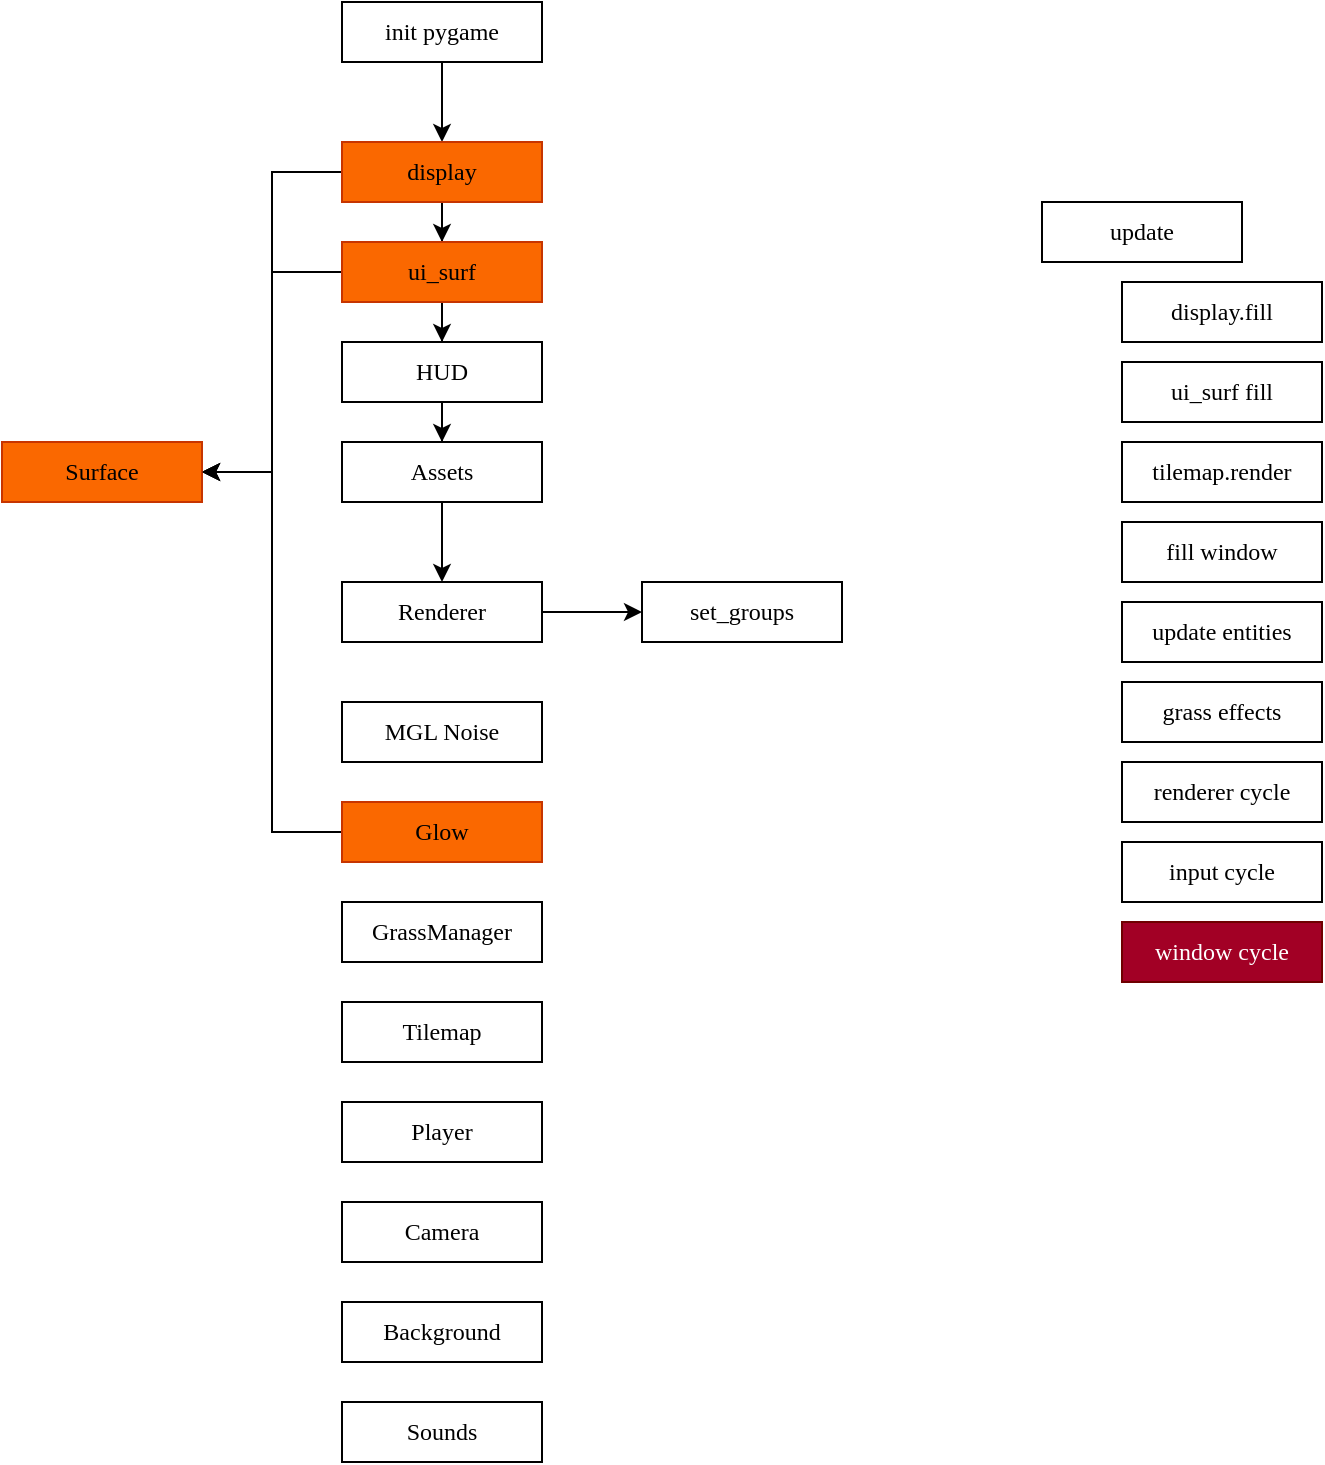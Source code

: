 <mxfile version="21.2.8" type="device" pages="2">
  <diagram name="Page-1" id="GCztQuDINwAtjKAL-rdM">
    <mxGraphModel dx="811" dy="480" grid="1" gridSize="10" guides="1" tooltips="1" connect="1" arrows="1" fold="1" page="0" pageScale="1" pageWidth="850" pageHeight="1100" math="0" shadow="0">
      <root>
        <mxCell id="0" />
        <mxCell id="1" parent="0" />
        <mxCell id="urHF64EmyCl7rwj6CaBh-18" style="edgeStyle=orthogonalEdgeStyle;rounded=0;orthogonalLoop=1;jettySize=auto;html=1;fontFamily=Montserrat;fontSource=https%3A%2F%2Ffonts.googleapis.com%2Fcss%3Ffamily%3DMontserrat;fontSize=12;fontColor=default;" edge="1" parent="1" source="urHF64EmyCl7rwj6CaBh-1" target="urHF64EmyCl7rwj6CaBh-10">
          <mxGeometry relative="1" as="geometry" />
        </mxCell>
        <mxCell id="urHF64EmyCl7rwj6CaBh-1" value="init pygame" style="rounded=0;whiteSpace=wrap;html=1;fontFamily=Montserrat;fontSource=https%3A%2F%2Ffonts.googleapis.com%2Fcss%3Ffamily%3DMontserrat;" vertex="1" parent="1">
          <mxGeometry x="250" y="300" width="100" height="30" as="geometry" />
        </mxCell>
        <mxCell id="urHF64EmyCl7rwj6CaBh-13" style="edgeStyle=elbowEdgeStyle;rounded=0;orthogonalLoop=1;jettySize=auto;html=1;fontFamily=Montserrat;fontSource=https%3A%2F%2Ffonts.googleapis.com%2Fcss%3Ffamily%3DMontserrat;fontSize=12;fontColor=default;" edge="1" parent="1" source="urHF64EmyCl7rwj6CaBh-10" target="urHF64EmyCl7rwj6CaBh-12">
          <mxGeometry relative="1" as="geometry" />
        </mxCell>
        <mxCell id="urHF64EmyCl7rwj6CaBh-20" style="edgeStyle=orthogonalEdgeStyle;rounded=0;orthogonalLoop=1;jettySize=auto;html=1;fontFamily=Montserrat;fontSource=https%3A%2F%2Ffonts.googleapis.com%2Fcss%3Ffamily%3DMontserrat;fontSize=12;fontColor=default;" edge="1" parent="1" source="urHF64EmyCl7rwj6CaBh-10" target="urHF64EmyCl7rwj6CaBh-11">
          <mxGeometry relative="1" as="geometry" />
        </mxCell>
        <mxCell id="urHF64EmyCl7rwj6CaBh-10" value="display" style="rounded=0;whiteSpace=wrap;html=1;fontFamily=Montserrat;fontSource=https%3A%2F%2Ffonts.googleapis.com%2Fcss%3Ffamily%3DMontserrat;fillColor=#fa6800;fontColor=#000000;strokeColor=#C73500;" vertex="1" parent="1">
          <mxGeometry x="250" y="370" width="100" height="30" as="geometry" />
        </mxCell>
        <mxCell id="urHF64EmyCl7rwj6CaBh-14" style="edgeStyle=elbowEdgeStyle;rounded=0;orthogonalLoop=1;jettySize=auto;html=1;fontFamily=Montserrat;fontSource=https%3A%2F%2Ffonts.googleapis.com%2Fcss%3Ffamily%3DMontserrat;fontSize=12;fontColor=default;" edge="1" parent="1" source="urHF64EmyCl7rwj6CaBh-11" target="urHF64EmyCl7rwj6CaBh-12">
          <mxGeometry relative="1" as="geometry" />
        </mxCell>
        <mxCell id="urHF64EmyCl7rwj6CaBh-21" style="edgeStyle=orthogonalEdgeStyle;rounded=0;orthogonalLoop=1;jettySize=auto;html=1;fontFamily=Montserrat;fontSource=https%3A%2F%2Ffonts.googleapis.com%2Fcss%3Ffamily%3DMontserrat;fontSize=12;fontColor=default;" edge="1" parent="1" source="urHF64EmyCl7rwj6CaBh-11" target="urHF64EmyCl7rwj6CaBh-15">
          <mxGeometry relative="1" as="geometry" />
        </mxCell>
        <mxCell id="urHF64EmyCl7rwj6CaBh-11" value="ui_surf" style="rounded=0;whiteSpace=wrap;html=1;fontFamily=Montserrat;fontSource=https%3A%2F%2Ffonts.googleapis.com%2Fcss%3Ffamily%3DMontserrat;fillColor=#fa6800;fontColor=#000000;strokeColor=#C73500;" vertex="1" parent="1">
          <mxGeometry x="250" y="420" width="100" height="30" as="geometry" />
        </mxCell>
        <mxCell id="urHF64EmyCl7rwj6CaBh-12" value="Surface" style="rounded=0;whiteSpace=wrap;html=1;fontFamily=Montserrat;fontSource=https%3A%2F%2Ffonts.googleapis.com%2Fcss%3Ffamily%3DMontserrat;fillColor=#fa6800;fontColor=#000000;strokeColor=#C73500;" vertex="1" parent="1">
          <mxGeometry x="80" y="520" width="100" height="30" as="geometry" />
        </mxCell>
        <mxCell id="urHF64EmyCl7rwj6CaBh-22" style="edgeStyle=orthogonalEdgeStyle;rounded=0;orthogonalLoop=1;jettySize=auto;html=1;fontFamily=Montserrat;fontSource=https%3A%2F%2Ffonts.googleapis.com%2Fcss%3Ffamily%3DMontserrat;fontSize=12;fontColor=default;" edge="1" parent="1" source="urHF64EmyCl7rwj6CaBh-15" target="urHF64EmyCl7rwj6CaBh-16">
          <mxGeometry relative="1" as="geometry" />
        </mxCell>
        <mxCell id="urHF64EmyCl7rwj6CaBh-15" value="HUD" style="rounded=0;whiteSpace=wrap;html=1;fontFamily=Montserrat;fontSource=https%3A%2F%2Ffonts.googleapis.com%2Fcss%3Ffamily%3DMontserrat;" vertex="1" parent="1">
          <mxGeometry x="250" y="470" width="100" height="30" as="geometry" />
        </mxCell>
        <mxCell id="urHF64EmyCl7rwj6CaBh-24" style="edgeStyle=orthogonalEdgeStyle;rounded=0;orthogonalLoop=1;jettySize=auto;html=1;fontFamily=Montserrat;fontSource=https%3A%2F%2Ffonts.googleapis.com%2Fcss%3Ffamily%3DMontserrat;fontSize=12;fontColor=default;" edge="1" parent="1" source="urHF64EmyCl7rwj6CaBh-16" target="urHF64EmyCl7rwj6CaBh-23">
          <mxGeometry relative="1" as="geometry" />
        </mxCell>
        <mxCell id="urHF64EmyCl7rwj6CaBh-16" value="Assets" style="rounded=0;whiteSpace=wrap;html=1;fontFamily=Montserrat;fontSource=https%3A%2F%2Ffonts.googleapis.com%2Fcss%3Ffamily%3DMontserrat;" vertex="1" parent="1">
          <mxGeometry x="250" y="520" width="100" height="30" as="geometry" />
        </mxCell>
        <mxCell id="urHF64EmyCl7rwj6CaBh-26" style="edgeStyle=orthogonalEdgeStyle;rounded=0;orthogonalLoop=1;jettySize=auto;html=1;fontFamily=Montserrat;fontSource=https%3A%2F%2Ffonts.googleapis.com%2Fcss%3Ffamily%3DMontserrat;fontSize=12;fontColor=default;" edge="1" parent="1" source="urHF64EmyCl7rwj6CaBh-23" target="urHF64EmyCl7rwj6CaBh-25">
          <mxGeometry relative="1" as="geometry" />
        </mxCell>
        <mxCell id="urHF64EmyCl7rwj6CaBh-23" value="Renderer" style="rounded=0;whiteSpace=wrap;html=1;fontFamily=Montserrat;fontSource=https%3A%2F%2Ffonts.googleapis.com%2Fcss%3Ffamily%3DMontserrat;" vertex="1" parent="1">
          <mxGeometry x="250" y="590" width="100" height="30" as="geometry" />
        </mxCell>
        <mxCell id="urHF64EmyCl7rwj6CaBh-25" value="set_groups" style="rounded=0;whiteSpace=wrap;html=1;fontFamily=Montserrat;fontSource=https%3A%2F%2Ffonts.googleapis.com%2Fcss%3Ffamily%3DMontserrat;" vertex="1" parent="1">
          <mxGeometry x="400" y="590" width="100" height="30" as="geometry" />
        </mxCell>
        <mxCell id="urHF64EmyCl7rwj6CaBh-27" value="MGL Noise" style="rounded=0;whiteSpace=wrap;html=1;fontFamily=Montserrat;fontSource=https%3A%2F%2Ffonts.googleapis.com%2Fcss%3Ffamily%3DMontserrat;" vertex="1" parent="1">
          <mxGeometry x="250" y="650" width="100" height="30" as="geometry" />
        </mxCell>
        <mxCell id="urHF64EmyCl7rwj6CaBh-29" style="edgeStyle=elbowEdgeStyle;rounded=0;orthogonalLoop=1;jettySize=auto;html=1;fontFamily=Montserrat;fontSource=https%3A%2F%2Ffonts.googleapis.com%2Fcss%3Ffamily%3DMontserrat;fontSize=12;fontColor=default;" edge="1" parent="1" source="urHF64EmyCl7rwj6CaBh-28" target="urHF64EmyCl7rwj6CaBh-12">
          <mxGeometry relative="1" as="geometry" />
        </mxCell>
        <mxCell id="urHF64EmyCl7rwj6CaBh-28" value="Glow" style="rounded=0;whiteSpace=wrap;html=1;fontFamily=Montserrat;fontSource=https%3A%2F%2Ffonts.googleapis.com%2Fcss%3Ffamily%3DMontserrat;fillColor=#fa6800;fontColor=#000000;strokeColor=#C73500;" vertex="1" parent="1">
          <mxGeometry x="250" y="700" width="100" height="30" as="geometry" />
        </mxCell>
        <mxCell id="urHF64EmyCl7rwj6CaBh-30" value="GrassManager" style="rounded=0;whiteSpace=wrap;html=1;fontFamily=Montserrat;fontSource=https%3A%2F%2Ffonts.googleapis.com%2Fcss%3Ffamily%3DMontserrat;" vertex="1" parent="1">
          <mxGeometry x="250" y="750" width="100" height="30" as="geometry" />
        </mxCell>
        <mxCell id="urHF64EmyCl7rwj6CaBh-31" value="Tilemap" style="rounded=0;whiteSpace=wrap;html=1;fontFamily=Montserrat;fontSource=https%3A%2F%2Ffonts.googleapis.com%2Fcss%3Ffamily%3DMontserrat;" vertex="1" parent="1">
          <mxGeometry x="250" y="800" width="100" height="30" as="geometry" />
        </mxCell>
        <mxCell id="urHF64EmyCl7rwj6CaBh-32" value="Player" style="rounded=0;whiteSpace=wrap;html=1;fontFamily=Montserrat;fontSource=https%3A%2F%2Ffonts.googleapis.com%2Fcss%3Ffamily%3DMontserrat;" vertex="1" parent="1">
          <mxGeometry x="250" y="850" width="100" height="30" as="geometry" />
        </mxCell>
        <mxCell id="urHF64EmyCl7rwj6CaBh-33" value="Camera" style="rounded=0;whiteSpace=wrap;html=1;fontFamily=Montserrat;fontSource=https%3A%2F%2Ffonts.googleapis.com%2Fcss%3Ffamily%3DMontserrat;" vertex="1" parent="1">
          <mxGeometry x="250" y="900" width="100" height="30" as="geometry" />
        </mxCell>
        <mxCell id="urHF64EmyCl7rwj6CaBh-34" value="Background" style="rounded=0;whiteSpace=wrap;html=1;fontFamily=Montserrat;fontSource=https%3A%2F%2Ffonts.googleapis.com%2Fcss%3Ffamily%3DMontserrat;" vertex="1" parent="1">
          <mxGeometry x="250" y="950" width="100" height="30" as="geometry" />
        </mxCell>
        <mxCell id="urHF64EmyCl7rwj6CaBh-35" value="Sounds" style="rounded=0;whiteSpace=wrap;html=1;fontFamily=Montserrat;fontSource=https%3A%2F%2Ffonts.googleapis.com%2Fcss%3Ffamily%3DMontserrat;" vertex="1" parent="1">
          <mxGeometry x="250" y="1000" width="100" height="30" as="geometry" />
        </mxCell>
        <mxCell id="urHF64EmyCl7rwj6CaBh-36" value="update" style="rounded=0;whiteSpace=wrap;html=1;fontFamily=Montserrat;fontSource=https%3A%2F%2Ffonts.googleapis.com%2Fcss%3Ffamily%3DMontserrat;" vertex="1" parent="1">
          <mxGeometry x="600" y="400" width="100" height="30" as="geometry" />
        </mxCell>
        <mxCell id="urHF64EmyCl7rwj6CaBh-37" value="display.fill" style="rounded=0;whiteSpace=wrap;html=1;fontFamily=Montserrat;fontSource=https%3A%2F%2Ffonts.googleapis.com%2Fcss%3Ffamily%3DMontserrat;" vertex="1" parent="1">
          <mxGeometry x="640" y="440" width="100" height="30" as="geometry" />
        </mxCell>
        <mxCell id="urHF64EmyCl7rwj6CaBh-38" value="ui_surf fill" style="rounded=0;whiteSpace=wrap;html=1;fontFamily=Montserrat;fontSource=https%3A%2F%2Ffonts.googleapis.com%2Fcss%3Ffamily%3DMontserrat;" vertex="1" parent="1">
          <mxGeometry x="640" y="480" width="100" height="30" as="geometry" />
        </mxCell>
        <mxCell id="urHF64EmyCl7rwj6CaBh-39" value="tilemap.render" style="rounded=0;whiteSpace=wrap;html=1;fontFamily=Montserrat;fontSource=https%3A%2F%2Ffonts.googleapis.com%2Fcss%3Ffamily%3DMontserrat;" vertex="1" parent="1">
          <mxGeometry x="640" y="520" width="100" height="30" as="geometry" />
        </mxCell>
        <mxCell id="urHF64EmyCl7rwj6CaBh-40" value="fill window" style="rounded=0;whiteSpace=wrap;html=1;fontFamily=Montserrat;fontSource=https%3A%2F%2Ffonts.googleapis.com%2Fcss%3Ffamily%3DMontserrat;" vertex="1" parent="1">
          <mxGeometry x="640" y="560" width="100" height="30" as="geometry" />
        </mxCell>
        <mxCell id="urHF64EmyCl7rwj6CaBh-41" value="update entities" style="rounded=0;whiteSpace=wrap;html=1;fontFamily=Montserrat;fontSource=https%3A%2F%2Ffonts.googleapis.com%2Fcss%3Ffamily%3DMontserrat;" vertex="1" parent="1">
          <mxGeometry x="640" y="600" width="100" height="30" as="geometry" />
        </mxCell>
        <mxCell id="urHF64EmyCl7rwj6CaBh-42" value="grass effects" style="rounded=0;whiteSpace=wrap;html=1;fontFamily=Montserrat;fontSource=https%3A%2F%2Ffonts.googleapis.com%2Fcss%3Ffamily%3DMontserrat;" vertex="1" parent="1">
          <mxGeometry x="640" y="640" width="100" height="30" as="geometry" />
        </mxCell>
        <mxCell id="urHF64EmyCl7rwj6CaBh-43" value="renderer cycle" style="rounded=0;whiteSpace=wrap;html=1;fontFamily=Montserrat;fontSource=https%3A%2F%2Ffonts.googleapis.com%2Fcss%3Ffamily%3DMontserrat;" vertex="1" parent="1">
          <mxGeometry x="640" y="680" width="100" height="30" as="geometry" />
        </mxCell>
        <mxCell id="urHF64EmyCl7rwj6CaBh-44" value="input cycle" style="rounded=0;whiteSpace=wrap;html=1;fontFamily=Montserrat;fontSource=https%3A%2F%2Ffonts.googleapis.com%2Fcss%3Ffamily%3DMontserrat;" vertex="1" parent="1">
          <mxGeometry x="640" y="720" width="100" height="30" as="geometry" />
        </mxCell>
        <mxCell id="urHF64EmyCl7rwj6CaBh-45" value="window cycle" style="rounded=0;whiteSpace=wrap;html=1;fontFamily=Montserrat;fontSource=https%3A%2F%2Ffonts.googleapis.com%2Fcss%3Ffamily%3DMontserrat;fillColor=#a20025;fontColor=#ffffff;strokeColor=#6F0000;" vertex="1" parent="1">
          <mxGeometry x="640" y="760" width="100" height="30" as="geometry" />
        </mxCell>
      </root>
    </mxGraphModel>
  </diagram>
  <diagram id="bMNpyZzz3l_V65whkuqO" name="Page-2">
    <mxGraphModel dx="1420" dy="840" grid="1" gridSize="10" guides="1" tooltips="1" connect="1" arrows="1" fold="1" page="0" pageScale="1" pageWidth="850" pageHeight="1100" math="0" shadow="0">
      <root>
        <mxCell id="0" />
        <mxCell id="1" parent="0" />
      </root>
    </mxGraphModel>
  </diagram>
</mxfile>
